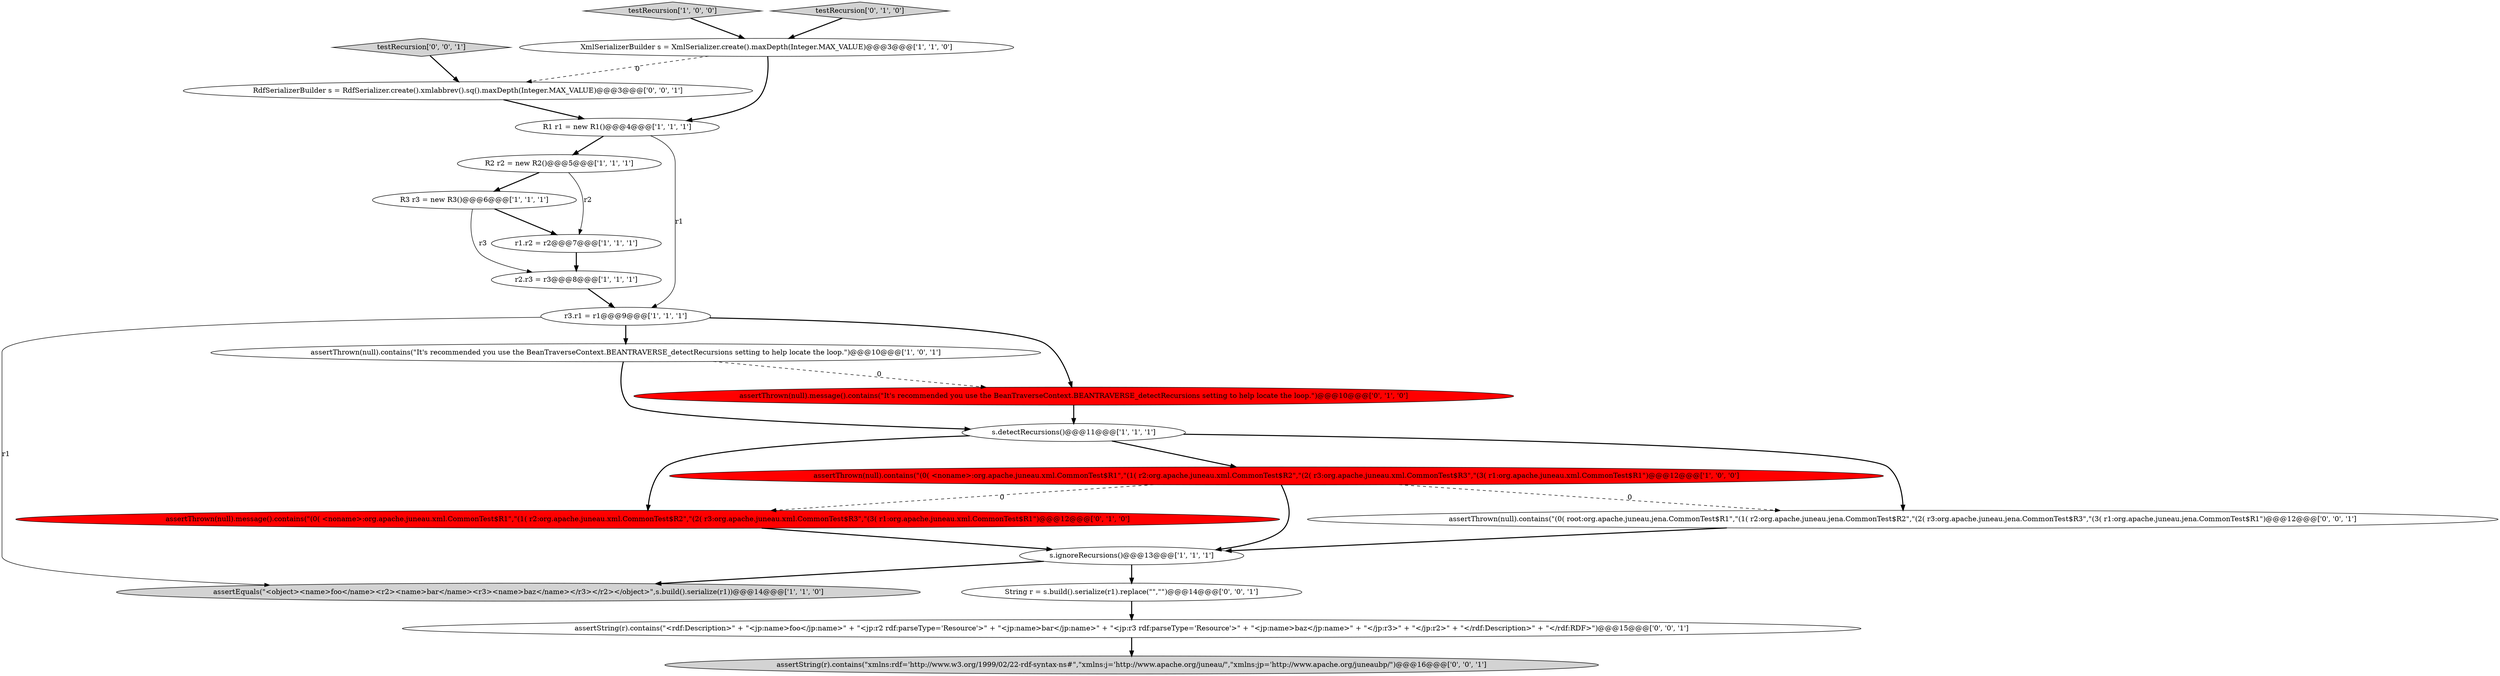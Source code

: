 digraph {
14 [style = filled, label = "assertThrown(null).message().contains(\"It's recommended you use the BeanTraverseContext.BEANTRAVERSE_detectRecursions setting to help locate the loop.\")@@@10@@@['0', '1', '0']", fillcolor = red, shape = ellipse image = "AAA1AAABBB2BBB"];
7 [style = filled, label = "assertThrown(null).contains(\"(0( <noname>:org.apache.juneau.xml.CommonTest$R1\",\"(1( r2:org.apache.juneau.xml.CommonTest$R2\",\"(2( r3:org.apache.juneau.xml.CommonTest$R3\",\"(3( r1:org.apache.juneau.xml.CommonTest$R1\")@@@12@@@['1', '0', '0']", fillcolor = red, shape = ellipse image = "AAA1AAABBB1BBB"];
16 [style = filled, label = "assertString(r).contains(\"<rdf:Description>\" + \"<jp:name>foo</jp:name>\" + \"<jp:r2 rdf:parseType='Resource'>\" + \"<jp:name>bar</jp:name>\" + \"<jp:r3 rdf:parseType='Resource'>\" + \"<jp:name>baz</jp:name>\" + \"</jp:r3>\" + \"</jp:r2>\" + \"</rdf:Description>\" + \"</rdf:RDF>\")@@@15@@@['0', '0', '1']", fillcolor = white, shape = ellipse image = "AAA0AAABBB3BBB"];
3 [style = filled, label = "testRecursion['1', '0', '0']", fillcolor = lightgray, shape = diamond image = "AAA0AAABBB1BBB"];
17 [style = filled, label = "testRecursion['0', '0', '1']", fillcolor = lightgray, shape = diamond image = "AAA0AAABBB3BBB"];
19 [style = filled, label = "assertThrown(null).contains(\"(0( root:org.apache.juneau.jena.CommonTest$R1\",\"(1( r2:org.apache.juneau.jena.CommonTest$R2\",\"(2( r3:org.apache.juneau.jena.CommonTest$R3\",\"(3( r1:org.apache.juneau.jena.CommonTest$R1\")@@@12@@@['0', '0', '1']", fillcolor = white, shape = ellipse image = "AAA0AAABBB3BBB"];
13 [style = filled, label = "testRecursion['0', '1', '0']", fillcolor = lightgray, shape = diamond image = "AAA0AAABBB2BBB"];
10 [style = filled, label = "R1 r1 = new R1()@@@4@@@['1', '1', '1']", fillcolor = white, shape = ellipse image = "AAA0AAABBB1BBB"];
2 [style = filled, label = "r2.r3 = r3@@@8@@@['1', '1', '1']", fillcolor = white, shape = ellipse image = "AAA0AAABBB1BBB"];
8 [style = filled, label = "s.ignoreRecursions()@@@13@@@['1', '1', '1']", fillcolor = white, shape = ellipse image = "AAA0AAABBB1BBB"];
5 [style = filled, label = "assertEquals(\"<object><name>foo</name><r2><name>bar</name><r3><name>baz</name></r3></r2></object>\",s.build().serialize(r1))@@@14@@@['1', '1', '0']", fillcolor = lightgray, shape = ellipse image = "AAA0AAABBB1BBB"];
15 [style = filled, label = "assertThrown(null).message().contains(\"(0( <noname>:org.apache.juneau.xml.CommonTest$R1\",\"(1( r2:org.apache.juneau.xml.CommonTest$R2\",\"(2( r3:org.apache.juneau.xml.CommonTest$R3\",\"(3( r1:org.apache.juneau.xml.CommonTest$R1\")@@@12@@@['0', '1', '0']", fillcolor = red, shape = ellipse image = "AAA1AAABBB2BBB"];
1 [style = filled, label = "XmlSerializerBuilder s = XmlSerializer.create().maxDepth(Integer.MAX_VALUE)@@@3@@@['1', '1', '0']", fillcolor = white, shape = ellipse image = "AAA0AAABBB1BBB"];
12 [style = filled, label = "R2 r2 = new R2()@@@5@@@['1', '1', '1']", fillcolor = white, shape = ellipse image = "AAA0AAABBB1BBB"];
0 [style = filled, label = "r3.r1 = r1@@@9@@@['1', '1', '1']", fillcolor = white, shape = ellipse image = "AAA0AAABBB1BBB"];
11 [style = filled, label = "R3 r3 = new R3()@@@6@@@['1', '1', '1']", fillcolor = white, shape = ellipse image = "AAA0AAABBB1BBB"];
21 [style = filled, label = "assertString(r).contains(\"xmlns:rdf='http://www.w3.org/1999/02/22-rdf-syntax-ns#\",\"xmlns:j='http://www.apache.org/juneau/\",\"xmlns:jp='http://www.apache.org/juneaubp/\")@@@16@@@['0', '0', '1']", fillcolor = lightgray, shape = ellipse image = "AAA0AAABBB3BBB"];
20 [style = filled, label = "RdfSerializerBuilder s = RdfSerializer.create().xmlabbrev().sq().maxDepth(Integer.MAX_VALUE)@@@3@@@['0', '0', '1']", fillcolor = white, shape = ellipse image = "AAA0AAABBB3BBB"];
18 [style = filled, label = "String r = s.build().serialize(r1).replace(\"\",\"\")@@@14@@@['0', '0', '1']", fillcolor = white, shape = ellipse image = "AAA0AAABBB3BBB"];
9 [style = filled, label = "r1.r2 = r2@@@7@@@['1', '1', '1']", fillcolor = white, shape = ellipse image = "AAA0AAABBB1BBB"];
6 [style = filled, label = "s.detectRecursions()@@@11@@@['1', '1', '1']", fillcolor = white, shape = ellipse image = "AAA0AAABBB1BBB"];
4 [style = filled, label = "assertThrown(null).contains(\"It's recommended you use the BeanTraverseContext.BEANTRAVERSE_detectRecursions setting to help locate the loop.\")@@@10@@@['1', '0', '1']", fillcolor = white, shape = ellipse image = "AAA0AAABBB1BBB"];
3->1 [style = bold, label=""];
0->5 [style = solid, label="r1"];
9->2 [style = bold, label=""];
4->6 [style = bold, label=""];
8->18 [style = bold, label=""];
12->11 [style = bold, label=""];
11->2 [style = solid, label="r3"];
6->19 [style = bold, label=""];
11->9 [style = bold, label=""];
7->8 [style = bold, label=""];
13->1 [style = bold, label=""];
19->8 [style = bold, label=""];
6->15 [style = bold, label=""];
20->10 [style = bold, label=""];
1->20 [style = dashed, label="0"];
0->14 [style = bold, label=""];
2->0 [style = bold, label=""];
10->0 [style = solid, label="r1"];
8->5 [style = bold, label=""];
7->19 [style = dashed, label="0"];
0->4 [style = bold, label=""];
10->12 [style = bold, label=""];
16->21 [style = bold, label=""];
7->15 [style = dashed, label="0"];
12->9 [style = solid, label="r2"];
4->14 [style = dashed, label="0"];
6->7 [style = bold, label=""];
1->10 [style = bold, label=""];
14->6 [style = bold, label=""];
15->8 [style = bold, label=""];
17->20 [style = bold, label=""];
18->16 [style = bold, label=""];
}
